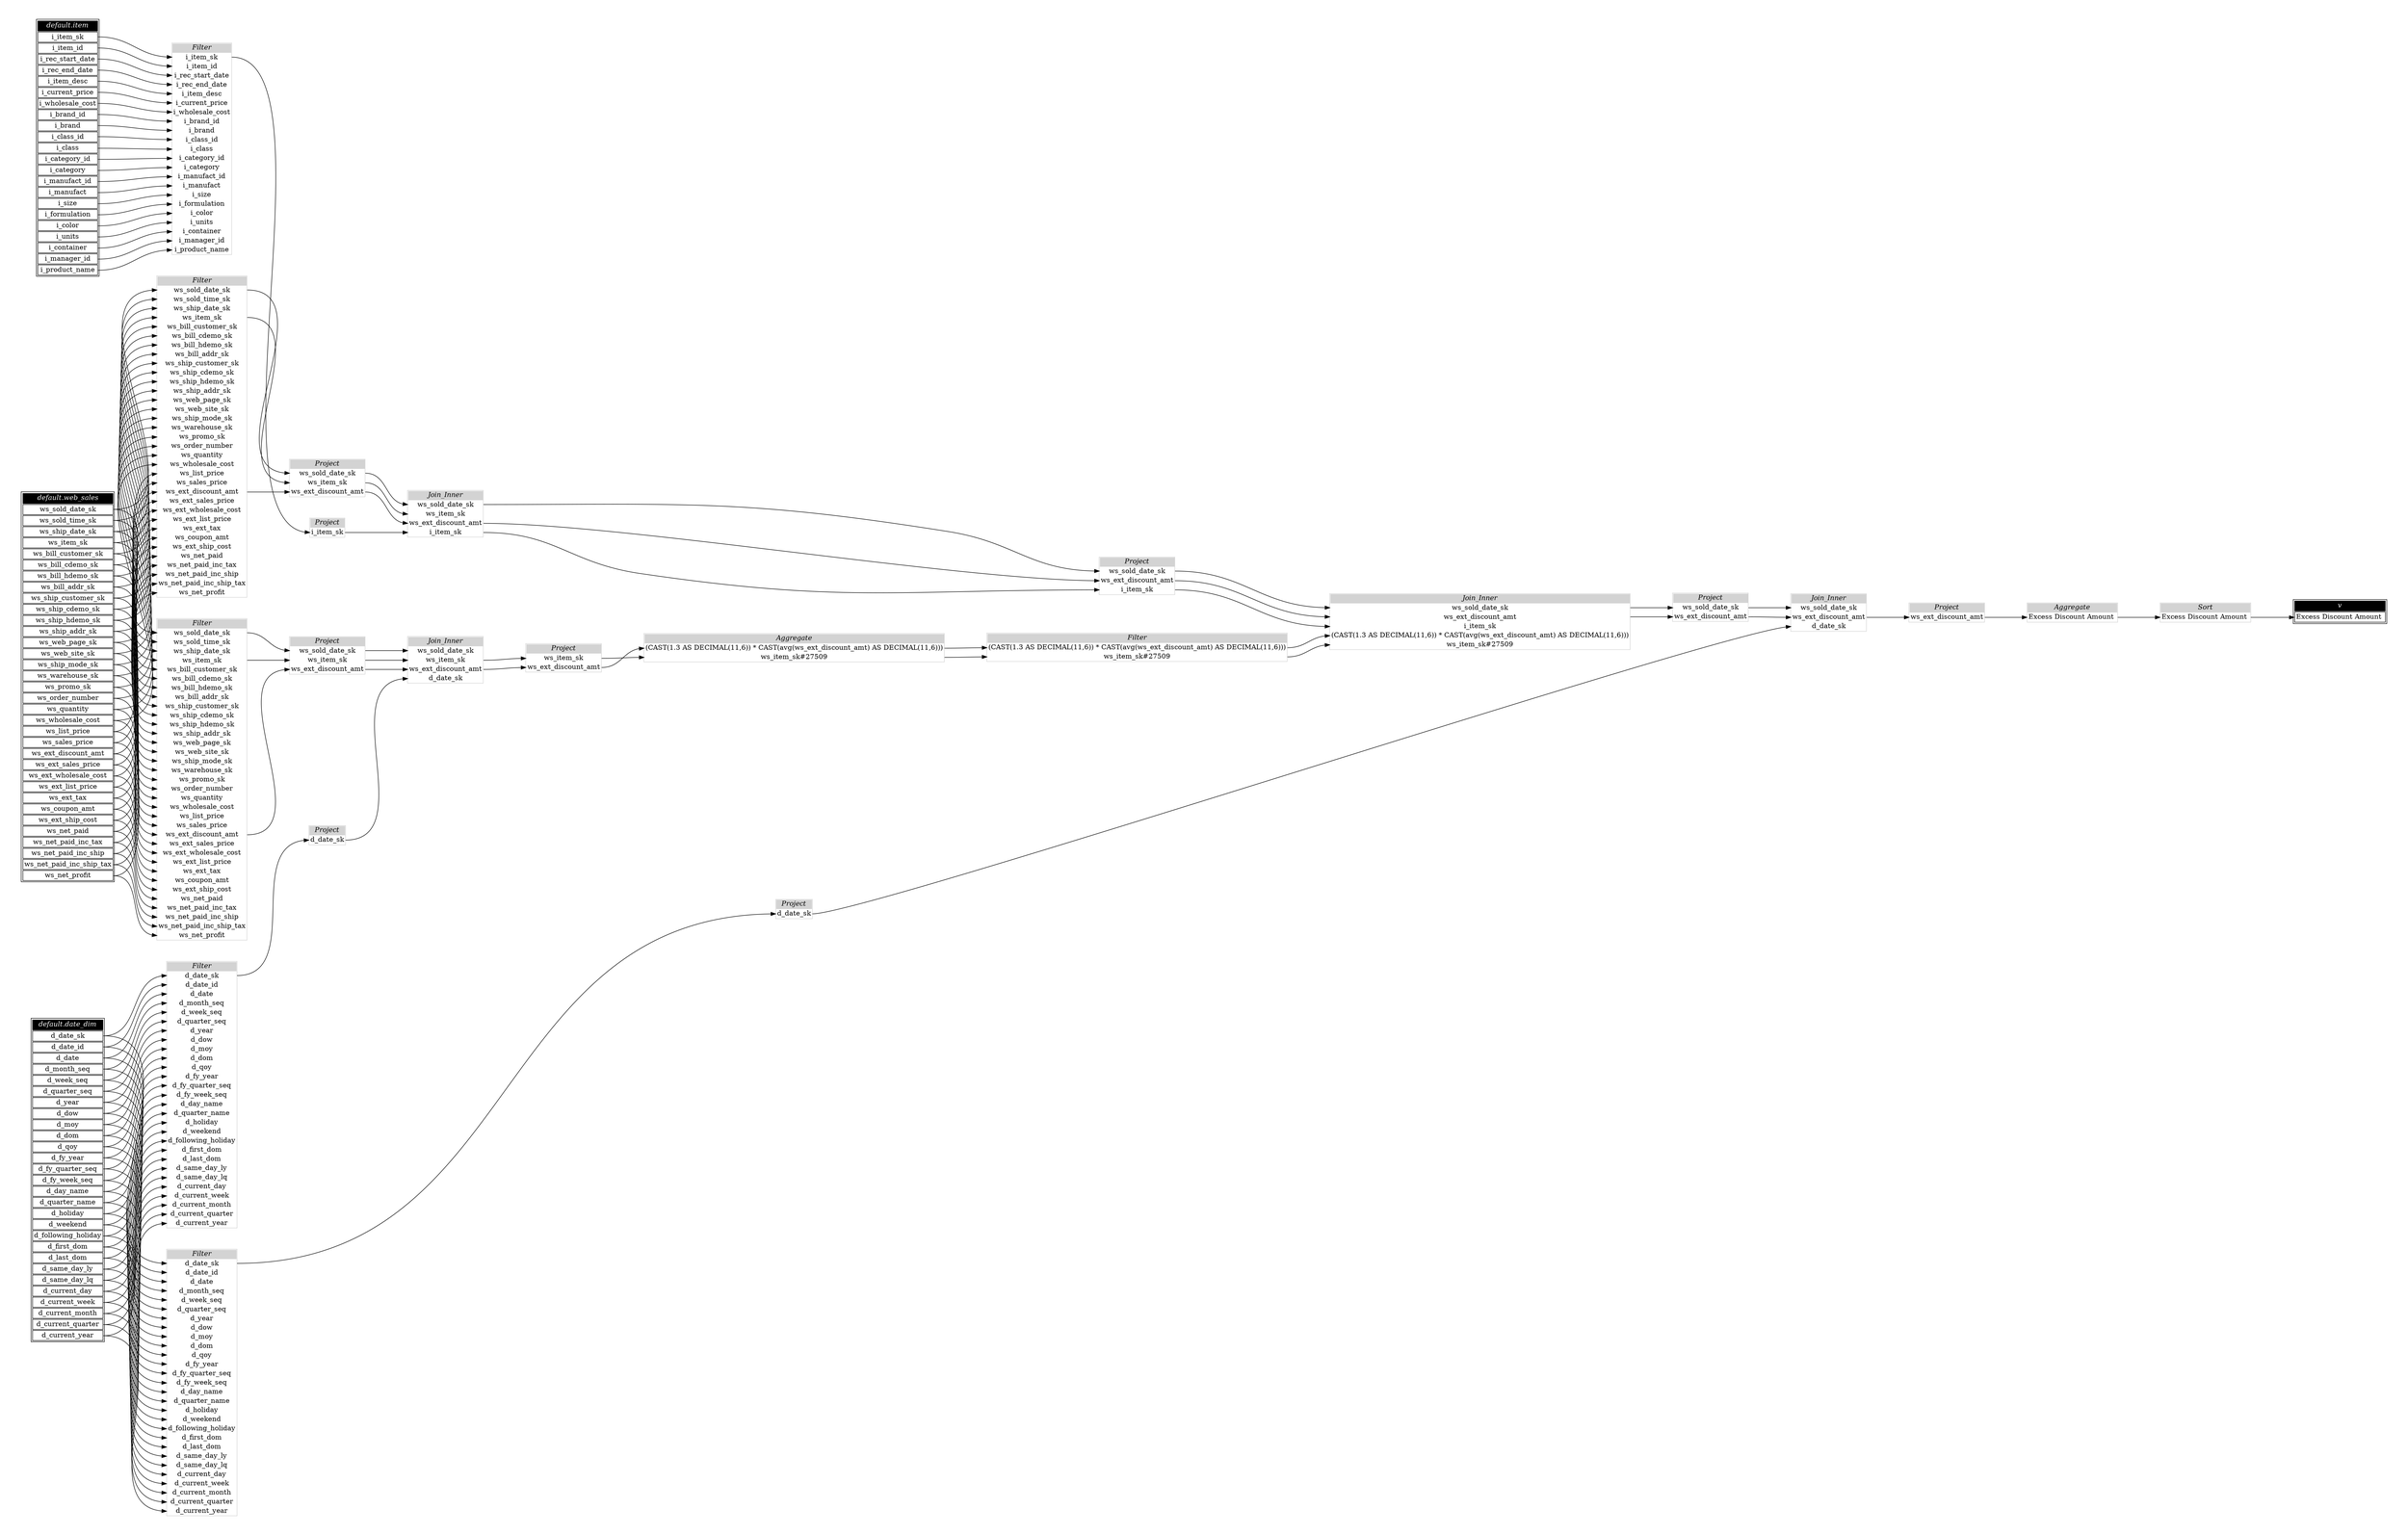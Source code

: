 // Automatically generated by TPCDSFlowTestSuite


digraph {
  graph [pad="0.5" nodesep="0.5" ranksep="1" fontname="Helvetica" rankdir=LR];
  node [shape=plaintext]

  
"Aggregate_5921d1b" [label=<
<table color="lightgray" border="1" cellborder="0" cellspacing="0">
  <tr><td bgcolor="lightgray" port="nodeName"><i>Aggregate</i></td></tr>
  <tr><td port="0">Excess Discount Amount </td></tr>
</table>>];
     

"Aggregate_a64077d" [label=<
<table color="lightgray" border="1" cellborder="0" cellspacing="0">
  <tr><td bgcolor="lightgray" port="nodeName"><i>Aggregate</i></td></tr>
  <tr><td port="0">(CAST(1.3 AS DECIMAL(11,6)) * CAST(avg(ws_ext_discount_amt) AS DECIMAL(11,6)))</td></tr>
<tr><td port="1">ws_item_sk#27509</td></tr>
</table>>];
     

"Filter_1058387" [label=<
<table color="lightgray" border="1" cellborder="0" cellspacing="0">
  <tr><td bgcolor="lightgray" port="nodeName"><i>Filter</i></td></tr>
  <tr><td port="0">d_date_sk</td></tr>
<tr><td port="1">d_date_id</td></tr>
<tr><td port="2">d_date</td></tr>
<tr><td port="3">d_month_seq</td></tr>
<tr><td port="4">d_week_seq</td></tr>
<tr><td port="5">d_quarter_seq</td></tr>
<tr><td port="6">d_year</td></tr>
<tr><td port="7">d_dow</td></tr>
<tr><td port="8">d_moy</td></tr>
<tr><td port="9">d_dom</td></tr>
<tr><td port="10">d_qoy</td></tr>
<tr><td port="11">d_fy_year</td></tr>
<tr><td port="12">d_fy_quarter_seq</td></tr>
<tr><td port="13">d_fy_week_seq</td></tr>
<tr><td port="14">d_day_name</td></tr>
<tr><td port="15">d_quarter_name</td></tr>
<tr><td port="16">d_holiday</td></tr>
<tr><td port="17">d_weekend</td></tr>
<tr><td port="18">d_following_holiday</td></tr>
<tr><td port="19">d_first_dom</td></tr>
<tr><td port="20">d_last_dom</td></tr>
<tr><td port="21">d_same_day_ly</td></tr>
<tr><td port="22">d_same_day_lq</td></tr>
<tr><td port="23">d_current_day</td></tr>
<tr><td port="24">d_current_week</td></tr>
<tr><td port="25">d_current_month</td></tr>
<tr><td port="26">d_current_quarter</td></tr>
<tr><td port="27">d_current_year</td></tr>
</table>>];
     

"Filter_39a524a" [label=<
<table color="lightgray" border="1" cellborder="0" cellspacing="0">
  <tr><td bgcolor="lightgray" port="nodeName"><i>Filter</i></td></tr>
  <tr><td port="0">(CAST(1.3 AS DECIMAL(11,6)) * CAST(avg(ws_ext_discount_amt) AS DECIMAL(11,6)))</td></tr>
<tr><td port="1">ws_item_sk#27509</td></tr>
</table>>];
     

"Filter_a0015df" [label=<
<table color="lightgray" border="1" cellborder="0" cellspacing="0">
  <tr><td bgcolor="lightgray" port="nodeName"><i>Filter</i></td></tr>
  <tr><td port="0">d_date_sk</td></tr>
<tr><td port="1">d_date_id</td></tr>
<tr><td port="2">d_date</td></tr>
<tr><td port="3">d_month_seq</td></tr>
<tr><td port="4">d_week_seq</td></tr>
<tr><td port="5">d_quarter_seq</td></tr>
<tr><td port="6">d_year</td></tr>
<tr><td port="7">d_dow</td></tr>
<tr><td port="8">d_moy</td></tr>
<tr><td port="9">d_dom</td></tr>
<tr><td port="10">d_qoy</td></tr>
<tr><td port="11">d_fy_year</td></tr>
<tr><td port="12">d_fy_quarter_seq</td></tr>
<tr><td port="13">d_fy_week_seq</td></tr>
<tr><td port="14">d_day_name</td></tr>
<tr><td port="15">d_quarter_name</td></tr>
<tr><td port="16">d_holiday</td></tr>
<tr><td port="17">d_weekend</td></tr>
<tr><td port="18">d_following_holiday</td></tr>
<tr><td port="19">d_first_dom</td></tr>
<tr><td port="20">d_last_dom</td></tr>
<tr><td port="21">d_same_day_ly</td></tr>
<tr><td port="22">d_same_day_lq</td></tr>
<tr><td port="23">d_current_day</td></tr>
<tr><td port="24">d_current_week</td></tr>
<tr><td port="25">d_current_month</td></tr>
<tr><td port="26">d_current_quarter</td></tr>
<tr><td port="27">d_current_year</td></tr>
</table>>];
     

"Filter_a5a18e6" [label=<
<table color="lightgray" border="1" cellborder="0" cellspacing="0">
  <tr><td bgcolor="lightgray" port="nodeName"><i>Filter</i></td></tr>
  <tr><td port="0">i_item_sk</td></tr>
<tr><td port="1">i_item_id</td></tr>
<tr><td port="2">i_rec_start_date</td></tr>
<tr><td port="3">i_rec_end_date</td></tr>
<tr><td port="4">i_item_desc</td></tr>
<tr><td port="5">i_current_price</td></tr>
<tr><td port="6">i_wholesale_cost</td></tr>
<tr><td port="7">i_brand_id</td></tr>
<tr><td port="8">i_brand</td></tr>
<tr><td port="9">i_class_id</td></tr>
<tr><td port="10">i_class</td></tr>
<tr><td port="11">i_category_id</td></tr>
<tr><td port="12">i_category</td></tr>
<tr><td port="13">i_manufact_id</td></tr>
<tr><td port="14">i_manufact</td></tr>
<tr><td port="15">i_size</td></tr>
<tr><td port="16">i_formulation</td></tr>
<tr><td port="17">i_color</td></tr>
<tr><td port="18">i_units</td></tr>
<tr><td port="19">i_container</td></tr>
<tr><td port="20">i_manager_id</td></tr>
<tr><td port="21">i_product_name</td></tr>
</table>>];
     

"Filter_cb84164" [label=<
<table color="lightgray" border="1" cellborder="0" cellspacing="0">
  <tr><td bgcolor="lightgray" port="nodeName"><i>Filter</i></td></tr>
  <tr><td port="0">ws_sold_date_sk</td></tr>
<tr><td port="1">ws_sold_time_sk</td></tr>
<tr><td port="2">ws_ship_date_sk</td></tr>
<tr><td port="3">ws_item_sk</td></tr>
<tr><td port="4">ws_bill_customer_sk</td></tr>
<tr><td port="5">ws_bill_cdemo_sk</td></tr>
<tr><td port="6">ws_bill_hdemo_sk</td></tr>
<tr><td port="7">ws_bill_addr_sk</td></tr>
<tr><td port="8">ws_ship_customer_sk</td></tr>
<tr><td port="9">ws_ship_cdemo_sk</td></tr>
<tr><td port="10">ws_ship_hdemo_sk</td></tr>
<tr><td port="11">ws_ship_addr_sk</td></tr>
<tr><td port="12">ws_web_page_sk</td></tr>
<tr><td port="13">ws_web_site_sk</td></tr>
<tr><td port="14">ws_ship_mode_sk</td></tr>
<tr><td port="15">ws_warehouse_sk</td></tr>
<tr><td port="16">ws_promo_sk</td></tr>
<tr><td port="17">ws_order_number</td></tr>
<tr><td port="18">ws_quantity</td></tr>
<tr><td port="19">ws_wholesale_cost</td></tr>
<tr><td port="20">ws_list_price</td></tr>
<tr><td port="21">ws_sales_price</td></tr>
<tr><td port="22">ws_ext_discount_amt</td></tr>
<tr><td port="23">ws_ext_sales_price</td></tr>
<tr><td port="24">ws_ext_wholesale_cost</td></tr>
<tr><td port="25">ws_ext_list_price</td></tr>
<tr><td port="26">ws_ext_tax</td></tr>
<tr><td port="27">ws_coupon_amt</td></tr>
<tr><td port="28">ws_ext_ship_cost</td></tr>
<tr><td port="29">ws_net_paid</td></tr>
<tr><td port="30">ws_net_paid_inc_tax</td></tr>
<tr><td port="31">ws_net_paid_inc_ship</td></tr>
<tr><td port="32">ws_net_paid_inc_ship_tax</td></tr>
<tr><td port="33">ws_net_profit</td></tr>
</table>>];
     

"Filter_f1991b6" [label=<
<table color="lightgray" border="1" cellborder="0" cellspacing="0">
  <tr><td bgcolor="lightgray" port="nodeName"><i>Filter</i></td></tr>
  <tr><td port="0">ws_sold_date_sk</td></tr>
<tr><td port="1">ws_sold_time_sk</td></tr>
<tr><td port="2">ws_ship_date_sk</td></tr>
<tr><td port="3">ws_item_sk</td></tr>
<tr><td port="4">ws_bill_customer_sk</td></tr>
<tr><td port="5">ws_bill_cdemo_sk</td></tr>
<tr><td port="6">ws_bill_hdemo_sk</td></tr>
<tr><td port="7">ws_bill_addr_sk</td></tr>
<tr><td port="8">ws_ship_customer_sk</td></tr>
<tr><td port="9">ws_ship_cdemo_sk</td></tr>
<tr><td port="10">ws_ship_hdemo_sk</td></tr>
<tr><td port="11">ws_ship_addr_sk</td></tr>
<tr><td port="12">ws_web_page_sk</td></tr>
<tr><td port="13">ws_web_site_sk</td></tr>
<tr><td port="14">ws_ship_mode_sk</td></tr>
<tr><td port="15">ws_warehouse_sk</td></tr>
<tr><td port="16">ws_promo_sk</td></tr>
<tr><td port="17">ws_order_number</td></tr>
<tr><td port="18">ws_quantity</td></tr>
<tr><td port="19">ws_wholesale_cost</td></tr>
<tr><td port="20">ws_list_price</td></tr>
<tr><td port="21">ws_sales_price</td></tr>
<tr><td port="22">ws_ext_discount_amt</td></tr>
<tr><td port="23">ws_ext_sales_price</td></tr>
<tr><td port="24">ws_ext_wholesale_cost</td></tr>
<tr><td port="25">ws_ext_list_price</td></tr>
<tr><td port="26">ws_ext_tax</td></tr>
<tr><td port="27">ws_coupon_amt</td></tr>
<tr><td port="28">ws_ext_ship_cost</td></tr>
<tr><td port="29">ws_net_paid</td></tr>
<tr><td port="30">ws_net_paid_inc_tax</td></tr>
<tr><td port="31">ws_net_paid_inc_ship</td></tr>
<tr><td port="32">ws_net_paid_inc_ship_tax</td></tr>
<tr><td port="33">ws_net_profit</td></tr>
</table>>];
     

"Join_Inner_3e575d7" [label=<
<table color="lightgray" border="1" cellborder="0" cellspacing="0">
  <tr><td bgcolor="lightgray" port="nodeName"><i>Join_Inner</i></td></tr>
  <tr><td port="0">ws_sold_date_sk</td></tr>
<tr><td port="1">ws_item_sk</td></tr>
<tr><td port="2">ws_ext_discount_amt</td></tr>
<tr><td port="3">i_item_sk</td></tr>
</table>>];
     

"Join_Inner_6fb11ca" [label=<
<table color="lightgray" border="1" cellborder="0" cellspacing="0">
  <tr><td bgcolor="lightgray" port="nodeName"><i>Join_Inner</i></td></tr>
  <tr><td port="0">ws_sold_date_sk</td></tr>
<tr><td port="1">ws_item_sk</td></tr>
<tr><td port="2">ws_ext_discount_amt</td></tr>
<tr><td port="3">d_date_sk</td></tr>
</table>>];
     

"Join_Inner_89a959c" [label=<
<table color="lightgray" border="1" cellborder="0" cellspacing="0">
  <tr><td bgcolor="lightgray" port="nodeName"><i>Join_Inner</i></td></tr>
  <tr><td port="0">ws_sold_date_sk</td></tr>
<tr><td port="1">ws_ext_discount_amt</td></tr>
<tr><td port="2">i_item_sk</td></tr>
<tr><td port="3">(CAST(1.3 AS DECIMAL(11,6)) * CAST(avg(ws_ext_discount_amt) AS DECIMAL(11,6)))</td></tr>
<tr><td port="4">ws_item_sk#27509</td></tr>
</table>>];
     

"Join_Inner_f7db736" [label=<
<table color="lightgray" border="1" cellborder="0" cellspacing="0">
  <tr><td bgcolor="lightgray" port="nodeName"><i>Join_Inner</i></td></tr>
  <tr><td port="0">ws_sold_date_sk</td></tr>
<tr><td port="1">ws_ext_discount_amt</td></tr>
<tr><td port="2">d_date_sk</td></tr>
</table>>];
     

"Project_0924dd8" [label=<
<table color="lightgray" border="1" cellborder="0" cellspacing="0">
  <tr><td bgcolor="lightgray" port="nodeName"><i>Project</i></td></tr>
  <tr><td port="0">ws_ext_discount_amt</td></tr>
</table>>];
     

"Project_1cc3bb8" [label=<
<table color="lightgray" border="1" cellborder="0" cellspacing="0">
  <tr><td bgcolor="lightgray" port="nodeName"><i>Project</i></td></tr>
  <tr><td port="0">d_date_sk</td></tr>
</table>>];
     

"Project_4531844" [label=<
<table color="lightgray" border="1" cellborder="0" cellspacing="0">
  <tr><td bgcolor="lightgray" port="nodeName"><i>Project</i></td></tr>
  <tr><td port="0">ws_sold_date_sk</td></tr>
<tr><td port="1">ws_item_sk</td></tr>
<tr><td port="2">ws_ext_discount_amt</td></tr>
</table>>];
     

"Project_544cc85" [label=<
<table color="lightgray" border="1" cellborder="0" cellspacing="0">
  <tr><td bgcolor="lightgray" port="nodeName"><i>Project</i></td></tr>
  <tr><td port="0">ws_sold_date_sk</td></tr>
<tr><td port="1">ws_ext_discount_amt</td></tr>
<tr><td port="2">i_item_sk</td></tr>
</table>>];
     

"Project_609e256" [label=<
<table color="lightgray" border="1" cellborder="0" cellspacing="0">
  <tr><td bgcolor="lightgray" port="nodeName"><i>Project</i></td></tr>
  <tr><td port="0">d_date_sk</td></tr>
</table>>];
     

"Project_8775ebd" [label=<
<table color="lightgray" border="1" cellborder="0" cellspacing="0">
  <tr><td bgcolor="lightgray" port="nodeName"><i>Project</i></td></tr>
  <tr><td port="0">ws_sold_date_sk</td></tr>
<tr><td port="1">ws_item_sk</td></tr>
<tr><td port="2">ws_ext_discount_amt</td></tr>
</table>>];
     

"Project_c07dd12" [label=<
<table color="lightgray" border="1" cellborder="0" cellspacing="0">
  <tr><td bgcolor="lightgray" port="nodeName"><i>Project</i></td></tr>
  <tr><td port="0">i_item_sk</td></tr>
</table>>];
     

"Project_e9d0375" [label=<
<table color="lightgray" border="1" cellborder="0" cellspacing="0">
  <tr><td bgcolor="lightgray" port="nodeName"><i>Project</i></td></tr>
  <tr><td port="0">ws_sold_date_sk</td></tr>
<tr><td port="1">ws_ext_discount_amt</td></tr>
</table>>];
     

"Project_faefb66" [label=<
<table color="lightgray" border="1" cellborder="0" cellspacing="0">
  <tr><td bgcolor="lightgray" port="nodeName"><i>Project</i></td></tr>
  <tr><td port="0">ws_item_sk</td></tr>
<tr><td port="1">ws_ext_discount_amt</td></tr>
</table>>];
     

"Sort_9ab80d2" [label=<
<table color="lightgray" border="1" cellborder="0" cellspacing="0">
  <tr><td bgcolor="lightgray" port="nodeName"><i>Sort</i></td></tr>
  <tr><td port="0">Excess Discount Amount </td></tr>
</table>>];
     

"default.date_dim" [color="black" label=<
<table>
  <tr><td bgcolor="black" port="nodeName"><i><font color="white">default.date_dim</font></i></td></tr>
  <tr><td port="0">d_date_sk</td></tr>
<tr><td port="1">d_date_id</td></tr>
<tr><td port="2">d_date</td></tr>
<tr><td port="3">d_month_seq</td></tr>
<tr><td port="4">d_week_seq</td></tr>
<tr><td port="5">d_quarter_seq</td></tr>
<tr><td port="6">d_year</td></tr>
<tr><td port="7">d_dow</td></tr>
<tr><td port="8">d_moy</td></tr>
<tr><td port="9">d_dom</td></tr>
<tr><td port="10">d_qoy</td></tr>
<tr><td port="11">d_fy_year</td></tr>
<tr><td port="12">d_fy_quarter_seq</td></tr>
<tr><td port="13">d_fy_week_seq</td></tr>
<tr><td port="14">d_day_name</td></tr>
<tr><td port="15">d_quarter_name</td></tr>
<tr><td port="16">d_holiday</td></tr>
<tr><td port="17">d_weekend</td></tr>
<tr><td port="18">d_following_holiday</td></tr>
<tr><td port="19">d_first_dom</td></tr>
<tr><td port="20">d_last_dom</td></tr>
<tr><td port="21">d_same_day_ly</td></tr>
<tr><td port="22">d_same_day_lq</td></tr>
<tr><td port="23">d_current_day</td></tr>
<tr><td port="24">d_current_week</td></tr>
<tr><td port="25">d_current_month</td></tr>
<tr><td port="26">d_current_quarter</td></tr>
<tr><td port="27">d_current_year</td></tr>
</table>>];
     

"default.item" [color="black" label=<
<table>
  <tr><td bgcolor="black" port="nodeName"><i><font color="white">default.item</font></i></td></tr>
  <tr><td port="0">i_item_sk</td></tr>
<tr><td port="1">i_item_id</td></tr>
<tr><td port="2">i_rec_start_date</td></tr>
<tr><td port="3">i_rec_end_date</td></tr>
<tr><td port="4">i_item_desc</td></tr>
<tr><td port="5">i_current_price</td></tr>
<tr><td port="6">i_wholesale_cost</td></tr>
<tr><td port="7">i_brand_id</td></tr>
<tr><td port="8">i_brand</td></tr>
<tr><td port="9">i_class_id</td></tr>
<tr><td port="10">i_class</td></tr>
<tr><td port="11">i_category_id</td></tr>
<tr><td port="12">i_category</td></tr>
<tr><td port="13">i_manufact_id</td></tr>
<tr><td port="14">i_manufact</td></tr>
<tr><td port="15">i_size</td></tr>
<tr><td port="16">i_formulation</td></tr>
<tr><td port="17">i_color</td></tr>
<tr><td port="18">i_units</td></tr>
<tr><td port="19">i_container</td></tr>
<tr><td port="20">i_manager_id</td></tr>
<tr><td port="21">i_product_name</td></tr>
</table>>];
     

"default.web_sales" [color="black" label=<
<table>
  <tr><td bgcolor="black" port="nodeName"><i><font color="white">default.web_sales</font></i></td></tr>
  <tr><td port="0">ws_sold_date_sk</td></tr>
<tr><td port="1">ws_sold_time_sk</td></tr>
<tr><td port="2">ws_ship_date_sk</td></tr>
<tr><td port="3">ws_item_sk</td></tr>
<tr><td port="4">ws_bill_customer_sk</td></tr>
<tr><td port="5">ws_bill_cdemo_sk</td></tr>
<tr><td port="6">ws_bill_hdemo_sk</td></tr>
<tr><td port="7">ws_bill_addr_sk</td></tr>
<tr><td port="8">ws_ship_customer_sk</td></tr>
<tr><td port="9">ws_ship_cdemo_sk</td></tr>
<tr><td port="10">ws_ship_hdemo_sk</td></tr>
<tr><td port="11">ws_ship_addr_sk</td></tr>
<tr><td port="12">ws_web_page_sk</td></tr>
<tr><td port="13">ws_web_site_sk</td></tr>
<tr><td port="14">ws_ship_mode_sk</td></tr>
<tr><td port="15">ws_warehouse_sk</td></tr>
<tr><td port="16">ws_promo_sk</td></tr>
<tr><td port="17">ws_order_number</td></tr>
<tr><td port="18">ws_quantity</td></tr>
<tr><td port="19">ws_wholesale_cost</td></tr>
<tr><td port="20">ws_list_price</td></tr>
<tr><td port="21">ws_sales_price</td></tr>
<tr><td port="22">ws_ext_discount_amt</td></tr>
<tr><td port="23">ws_ext_sales_price</td></tr>
<tr><td port="24">ws_ext_wholesale_cost</td></tr>
<tr><td port="25">ws_ext_list_price</td></tr>
<tr><td port="26">ws_ext_tax</td></tr>
<tr><td port="27">ws_coupon_amt</td></tr>
<tr><td port="28">ws_ext_ship_cost</td></tr>
<tr><td port="29">ws_net_paid</td></tr>
<tr><td port="30">ws_net_paid_inc_tax</td></tr>
<tr><td port="31">ws_net_paid_inc_ship</td></tr>
<tr><td port="32">ws_net_paid_inc_ship_tax</td></tr>
<tr><td port="33">ws_net_profit</td></tr>
</table>>];
     

"v" [color="black" label=<
<table>
  <tr><td bgcolor="black" port="nodeName"><i><font color="white">v</font></i></td></tr>
  <tr><td port="0">Excess Discount Amount </td></tr>
</table>>];
     
  "Aggregate_5921d1b":0 -> "Sort_9ab80d2":0;
"Aggregate_a64077d":0 -> "Filter_39a524a":0;
"Aggregate_a64077d":1 -> "Filter_39a524a":1;
"Filter_1058387":0 -> "Project_609e256":0;
"Filter_39a524a":0 -> "Join_Inner_89a959c":3;
"Filter_39a524a":1 -> "Join_Inner_89a959c":4;
"Filter_a0015df":0 -> "Project_1cc3bb8":0;
"Filter_a5a18e6":0 -> "Project_c07dd12":0;
"Filter_cb84164":0 -> "Project_8775ebd":0;
"Filter_cb84164":22 -> "Project_8775ebd":2;
"Filter_cb84164":3 -> "Project_8775ebd":1;
"Filter_f1991b6":0 -> "Project_4531844":0;
"Filter_f1991b6":22 -> "Project_4531844":2;
"Filter_f1991b6":3 -> "Project_4531844":1;
"Join_Inner_3e575d7":0 -> "Project_544cc85":0;
"Join_Inner_3e575d7":2 -> "Project_544cc85":1;
"Join_Inner_3e575d7":3 -> "Project_544cc85":2;
"Join_Inner_6fb11ca":1 -> "Project_faefb66":0;
"Join_Inner_6fb11ca":2 -> "Project_faefb66":1;
"Join_Inner_89a959c":0 -> "Project_e9d0375":0;
"Join_Inner_89a959c":1 -> "Project_e9d0375":1;
"Join_Inner_f7db736":1 -> "Project_0924dd8":0;
"Project_0924dd8":0 -> "Aggregate_5921d1b":0;
"Project_1cc3bb8":0 -> "Join_Inner_f7db736":2;
"Project_4531844":0 -> "Join_Inner_3e575d7":0;
"Project_4531844":1 -> "Join_Inner_3e575d7":1;
"Project_4531844":2 -> "Join_Inner_3e575d7":2;
"Project_544cc85":0 -> "Join_Inner_89a959c":0;
"Project_544cc85":1 -> "Join_Inner_89a959c":1;
"Project_544cc85":2 -> "Join_Inner_89a959c":2;
"Project_609e256":0 -> "Join_Inner_6fb11ca":3;
"Project_8775ebd":0 -> "Join_Inner_6fb11ca":0;
"Project_8775ebd":1 -> "Join_Inner_6fb11ca":1;
"Project_8775ebd":2 -> "Join_Inner_6fb11ca":2;
"Project_c07dd12":0 -> "Join_Inner_3e575d7":3;
"Project_e9d0375":0 -> "Join_Inner_f7db736":0;
"Project_e9d0375":1 -> "Join_Inner_f7db736":1;
"Project_faefb66":0 -> "Aggregate_a64077d":1;
"Project_faefb66":1 -> "Aggregate_a64077d":0;
"Sort_9ab80d2":0 -> "v":0;
"default.date_dim":0 -> "Filter_1058387":0;
"default.date_dim":0 -> "Filter_a0015df":0;
"default.date_dim":1 -> "Filter_1058387":1;
"default.date_dim":1 -> "Filter_a0015df":1;
"default.date_dim":10 -> "Filter_1058387":10;
"default.date_dim":10 -> "Filter_a0015df":10;
"default.date_dim":11 -> "Filter_1058387":11;
"default.date_dim":11 -> "Filter_a0015df":11;
"default.date_dim":12 -> "Filter_1058387":12;
"default.date_dim":12 -> "Filter_a0015df":12;
"default.date_dim":13 -> "Filter_1058387":13;
"default.date_dim":13 -> "Filter_a0015df":13;
"default.date_dim":14 -> "Filter_1058387":14;
"default.date_dim":14 -> "Filter_a0015df":14;
"default.date_dim":15 -> "Filter_1058387":15;
"default.date_dim":15 -> "Filter_a0015df":15;
"default.date_dim":16 -> "Filter_1058387":16;
"default.date_dim":16 -> "Filter_a0015df":16;
"default.date_dim":17 -> "Filter_1058387":17;
"default.date_dim":17 -> "Filter_a0015df":17;
"default.date_dim":18 -> "Filter_1058387":18;
"default.date_dim":18 -> "Filter_a0015df":18;
"default.date_dim":19 -> "Filter_1058387":19;
"default.date_dim":19 -> "Filter_a0015df":19;
"default.date_dim":2 -> "Filter_1058387":2;
"default.date_dim":2 -> "Filter_a0015df":2;
"default.date_dim":20 -> "Filter_1058387":20;
"default.date_dim":20 -> "Filter_a0015df":20;
"default.date_dim":21 -> "Filter_1058387":21;
"default.date_dim":21 -> "Filter_a0015df":21;
"default.date_dim":22 -> "Filter_1058387":22;
"default.date_dim":22 -> "Filter_a0015df":22;
"default.date_dim":23 -> "Filter_1058387":23;
"default.date_dim":23 -> "Filter_a0015df":23;
"default.date_dim":24 -> "Filter_1058387":24;
"default.date_dim":24 -> "Filter_a0015df":24;
"default.date_dim":25 -> "Filter_1058387":25;
"default.date_dim":25 -> "Filter_a0015df":25;
"default.date_dim":26 -> "Filter_1058387":26;
"default.date_dim":26 -> "Filter_a0015df":26;
"default.date_dim":27 -> "Filter_1058387":27;
"default.date_dim":27 -> "Filter_a0015df":27;
"default.date_dim":3 -> "Filter_1058387":3;
"default.date_dim":3 -> "Filter_a0015df":3;
"default.date_dim":4 -> "Filter_1058387":4;
"default.date_dim":4 -> "Filter_a0015df":4;
"default.date_dim":5 -> "Filter_1058387":5;
"default.date_dim":5 -> "Filter_a0015df":5;
"default.date_dim":6 -> "Filter_1058387":6;
"default.date_dim":6 -> "Filter_a0015df":6;
"default.date_dim":7 -> "Filter_1058387":7;
"default.date_dim":7 -> "Filter_a0015df":7;
"default.date_dim":8 -> "Filter_1058387":8;
"default.date_dim":8 -> "Filter_a0015df":8;
"default.date_dim":9 -> "Filter_1058387":9;
"default.date_dim":9 -> "Filter_a0015df":9;
"default.item":0 -> "Filter_a5a18e6":0;
"default.item":1 -> "Filter_a5a18e6":1;
"default.item":10 -> "Filter_a5a18e6":10;
"default.item":11 -> "Filter_a5a18e6":11;
"default.item":12 -> "Filter_a5a18e6":12;
"default.item":13 -> "Filter_a5a18e6":13;
"default.item":14 -> "Filter_a5a18e6":14;
"default.item":15 -> "Filter_a5a18e6":15;
"default.item":16 -> "Filter_a5a18e6":16;
"default.item":17 -> "Filter_a5a18e6":17;
"default.item":18 -> "Filter_a5a18e6":18;
"default.item":19 -> "Filter_a5a18e6":19;
"default.item":2 -> "Filter_a5a18e6":2;
"default.item":20 -> "Filter_a5a18e6":20;
"default.item":21 -> "Filter_a5a18e6":21;
"default.item":3 -> "Filter_a5a18e6":3;
"default.item":4 -> "Filter_a5a18e6":4;
"default.item":5 -> "Filter_a5a18e6":5;
"default.item":6 -> "Filter_a5a18e6":6;
"default.item":7 -> "Filter_a5a18e6":7;
"default.item":8 -> "Filter_a5a18e6":8;
"default.item":9 -> "Filter_a5a18e6":9;
"default.web_sales":0 -> "Filter_cb84164":0;
"default.web_sales":0 -> "Filter_f1991b6":0;
"default.web_sales":1 -> "Filter_cb84164":1;
"default.web_sales":1 -> "Filter_f1991b6":1;
"default.web_sales":10 -> "Filter_cb84164":10;
"default.web_sales":10 -> "Filter_f1991b6":10;
"default.web_sales":11 -> "Filter_cb84164":11;
"default.web_sales":11 -> "Filter_f1991b6":11;
"default.web_sales":12 -> "Filter_cb84164":12;
"default.web_sales":12 -> "Filter_f1991b6":12;
"default.web_sales":13 -> "Filter_cb84164":13;
"default.web_sales":13 -> "Filter_f1991b6":13;
"default.web_sales":14 -> "Filter_cb84164":14;
"default.web_sales":14 -> "Filter_f1991b6":14;
"default.web_sales":15 -> "Filter_cb84164":15;
"default.web_sales":15 -> "Filter_f1991b6":15;
"default.web_sales":16 -> "Filter_cb84164":16;
"default.web_sales":16 -> "Filter_f1991b6":16;
"default.web_sales":17 -> "Filter_cb84164":17;
"default.web_sales":17 -> "Filter_f1991b6":17;
"default.web_sales":18 -> "Filter_cb84164":18;
"default.web_sales":18 -> "Filter_f1991b6":18;
"default.web_sales":19 -> "Filter_cb84164":19;
"default.web_sales":19 -> "Filter_f1991b6":19;
"default.web_sales":2 -> "Filter_cb84164":2;
"default.web_sales":2 -> "Filter_f1991b6":2;
"default.web_sales":20 -> "Filter_cb84164":20;
"default.web_sales":20 -> "Filter_f1991b6":20;
"default.web_sales":21 -> "Filter_cb84164":21;
"default.web_sales":21 -> "Filter_f1991b6":21;
"default.web_sales":22 -> "Filter_cb84164":22;
"default.web_sales":22 -> "Filter_f1991b6":22;
"default.web_sales":23 -> "Filter_cb84164":23;
"default.web_sales":23 -> "Filter_f1991b6":23;
"default.web_sales":24 -> "Filter_cb84164":24;
"default.web_sales":24 -> "Filter_f1991b6":24;
"default.web_sales":25 -> "Filter_cb84164":25;
"default.web_sales":25 -> "Filter_f1991b6":25;
"default.web_sales":26 -> "Filter_cb84164":26;
"default.web_sales":26 -> "Filter_f1991b6":26;
"default.web_sales":27 -> "Filter_cb84164":27;
"default.web_sales":27 -> "Filter_f1991b6":27;
"default.web_sales":28 -> "Filter_cb84164":28;
"default.web_sales":28 -> "Filter_f1991b6":28;
"default.web_sales":29 -> "Filter_cb84164":29;
"default.web_sales":29 -> "Filter_f1991b6":29;
"default.web_sales":3 -> "Filter_cb84164":3;
"default.web_sales":3 -> "Filter_f1991b6":3;
"default.web_sales":30 -> "Filter_cb84164":30;
"default.web_sales":30 -> "Filter_f1991b6":30;
"default.web_sales":31 -> "Filter_cb84164":31;
"default.web_sales":31 -> "Filter_f1991b6":31;
"default.web_sales":32 -> "Filter_cb84164":32;
"default.web_sales":32 -> "Filter_f1991b6":32;
"default.web_sales":33 -> "Filter_cb84164":33;
"default.web_sales":33 -> "Filter_f1991b6":33;
"default.web_sales":4 -> "Filter_cb84164":4;
"default.web_sales":4 -> "Filter_f1991b6":4;
"default.web_sales":5 -> "Filter_cb84164":5;
"default.web_sales":5 -> "Filter_f1991b6":5;
"default.web_sales":6 -> "Filter_cb84164":6;
"default.web_sales":6 -> "Filter_f1991b6":6;
"default.web_sales":7 -> "Filter_cb84164":7;
"default.web_sales":7 -> "Filter_f1991b6":7;
"default.web_sales":8 -> "Filter_cb84164":8;
"default.web_sales":8 -> "Filter_f1991b6":8;
"default.web_sales":9 -> "Filter_cb84164":9;
"default.web_sales":9 -> "Filter_f1991b6":9;
}
       